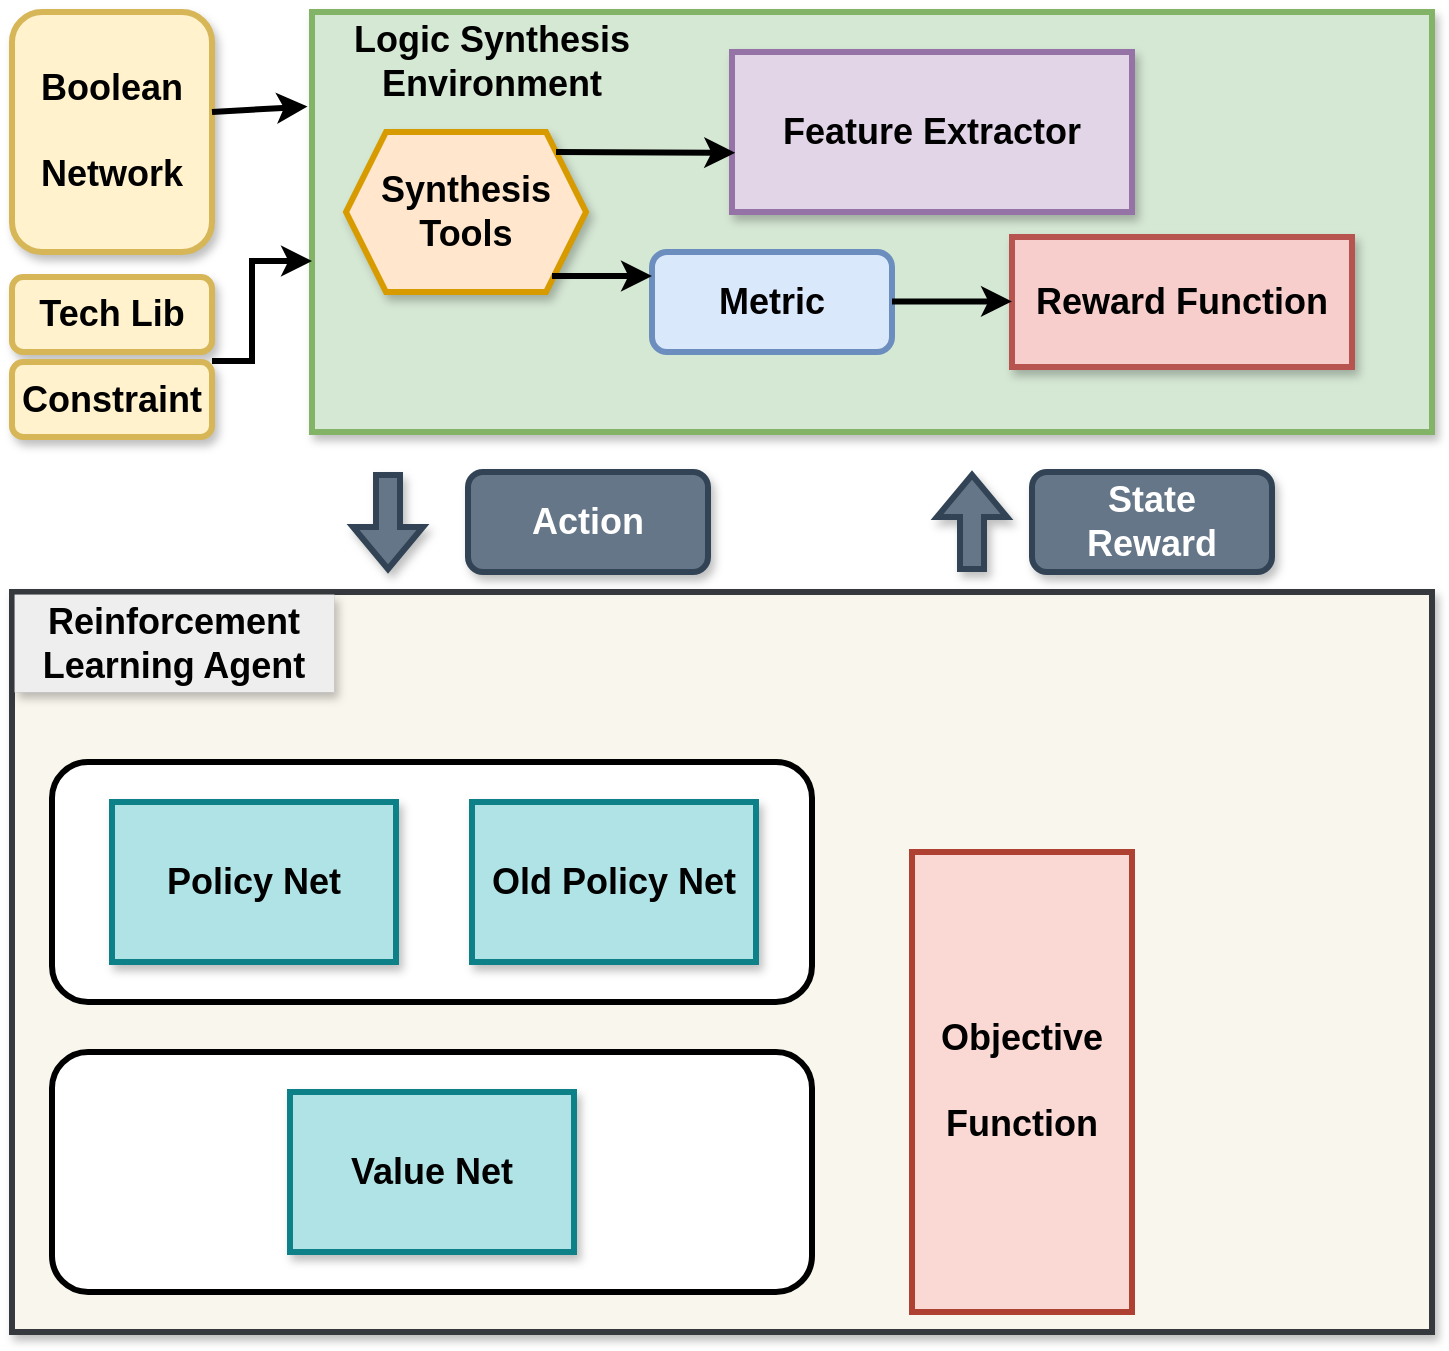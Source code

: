 <mxfile version="24.7.5">
  <diagram name="第 1 页" id="y6g35xjj4APtBhoC3D7p">
    <mxGraphModel dx="1165" dy="738" grid="1" gridSize="10" guides="1" tooltips="1" connect="1" arrows="1" fold="1" page="1" pageScale="1" pageWidth="1500" pageHeight="400" math="0" shadow="0">
      <root>
        <mxCell id="0" />
        <mxCell id="1" parent="0" />
        <mxCell id="uOctNLvVrp7-WB9e10jX-1" value="&lt;b style=&quot;font-size: 18px;&quot;&gt;&lt;font style=&quot;font-size: 18px;&quot;&gt;Boolean&lt;/font&gt;&lt;/b&gt;&lt;div style=&quot;font-size: 18px;&quot;&gt;&lt;b&gt;&lt;font style=&quot;font-size: 18px;&quot;&gt;&lt;br&gt;&lt;/font&gt;&lt;/b&gt;&lt;/div&gt;&lt;div style=&quot;font-size: 18px;&quot;&gt;&lt;b style=&quot;&quot;&gt;&lt;font style=&quot;font-size: 18px;&quot;&gt;Network&lt;/font&gt;&lt;/b&gt;&lt;/div&gt;" style="rounded=1;whiteSpace=wrap;html=1;fillColor=#fff2cc;strokeColor=#d6b656;strokeWidth=3;shadow=1;" vertex="1" parent="1">
          <mxGeometry x="20" y="10" width="100" height="120" as="geometry" />
        </mxCell>
        <mxCell id="uOctNLvVrp7-WB9e10jX-2" value="" style="rounded=0;whiteSpace=wrap;html=1;fillColor=#d5e8d4;strokeColor=#82b366;strokeWidth=3;shadow=1;" vertex="1" parent="1">
          <mxGeometry x="170" y="10" width="560" height="210" as="geometry" />
        </mxCell>
        <mxCell id="uOctNLvVrp7-WB9e10jX-3" value="&lt;b style=&quot;&quot;&gt;&lt;font style=&quot;font-size: 18px;&quot;&gt;Feature Extractor&lt;/font&gt;&lt;/b&gt;" style="rounded=0;whiteSpace=wrap;html=1;fillColor=#e1d5e7;strokeColor=#9673a6;strokeWidth=3;shadow=1;" vertex="1" parent="1">
          <mxGeometry x="380" y="30" width="200" height="80" as="geometry" />
        </mxCell>
        <mxCell id="uOctNLvVrp7-WB9e10jX-4" value="&lt;font style=&quot;font-size: 18px;&quot;&gt;&lt;b style=&quot;&quot;&gt;Synthesis&lt;/b&gt;&lt;/font&gt;&lt;div style=&quot;font-size: 18px;&quot;&gt;&lt;b style=&quot;&quot;&gt;&lt;font style=&quot;font-size: 18px;&quot;&gt;Tools&lt;/font&gt;&lt;/b&gt;&lt;/div&gt;" style="shape=hexagon;perimeter=hexagonPerimeter2;whiteSpace=wrap;html=1;fixedSize=1;fillColor=#ffe6cc;strokeColor=#d79b00;strokeWidth=3;shadow=1;rounded=0;" vertex="1" parent="1">
          <mxGeometry x="187" y="70" width="120" height="80" as="geometry" />
        </mxCell>
        <mxCell id="uOctNLvVrp7-WB9e10jX-5" value="&lt;font size=&quot;1&quot; style=&quot;&quot;&gt;&lt;b style=&quot;font-size: 18px;&quot;&gt;Metric&lt;/b&gt;&lt;/font&gt;" style="rounded=1;whiteSpace=wrap;html=1;fillColor=#dae8fc;strokeColor=#6c8ebf;strokeWidth=3;" vertex="1" parent="1">
          <mxGeometry x="340" y="130" width="120" height="50" as="geometry" />
        </mxCell>
        <mxCell id="uOctNLvVrp7-WB9e10jX-6" value="&lt;b style=&quot;&quot;&gt;&lt;font style=&quot;font-size: 18px;&quot;&gt;Reward Function&lt;/font&gt;&lt;/b&gt;" style="rounded=0;whiteSpace=wrap;html=1;fillColor=#f8cecc;strokeColor=#b85450;strokeWidth=3;shadow=1;" vertex="1" parent="1">
          <mxGeometry x="520" y="122.5" width="170" height="65" as="geometry" />
        </mxCell>
        <mxCell id="uOctNLvVrp7-WB9e10jX-7" value="" style="endArrow=classic;html=1;rounded=0;strokeWidth=3;entryX=-0.004;entryY=0.225;entryDx=0;entryDy=0;entryPerimeter=0;" edge="1" parent="1" target="uOctNLvVrp7-WB9e10jX-2">
          <mxGeometry width="50" height="50" relative="1" as="geometry">
            <mxPoint x="120" y="60" as="sourcePoint" />
            <mxPoint x="150" y="60" as="targetPoint" />
          </mxGeometry>
        </mxCell>
        <mxCell id="uOctNLvVrp7-WB9e10jX-8" value="&lt;font size=&quot;1&quot; style=&quot;&quot;&gt;&lt;b style=&quot;font-size: 18px;&quot;&gt;Logic Synthesis Environment&lt;/b&gt;&lt;/font&gt;" style="text;html=1;align=center;verticalAlign=middle;whiteSpace=wrap;rounded=0;" vertex="1" parent="1">
          <mxGeometry x="150" y="20" width="220" height="30" as="geometry" />
        </mxCell>
        <mxCell id="uOctNLvVrp7-WB9e10jX-9" value="&lt;b style=&quot;font-size: 18px;&quot;&gt;Tech Lib&lt;/b&gt;" style="rounded=1;whiteSpace=wrap;html=1;fillColor=#fff2cc;strokeColor=#d6b656;strokeWidth=3;shadow=1;" vertex="1" parent="1">
          <mxGeometry x="20" y="142.5" width="100" height="37.5" as="geometry" />
        </mxCell>
        <mxCell id="uOctNLvVrp7-WB9e10jX-10" value="&lt;b style=&quot;font-size: 18px;&quot;&gt;Constraint&lt;/b&gt;" style="rounded=1;whiteSpace=wrap;html=1;fillColor=#fff2cc;strokeColor=#d6b656;strokeWidth=3;shadow=1;" vertex="1" parent="1">
          <mxGeometry x="20" y="185" width="100" height="37.5" as="geometry" />
        </mxCell>
        <mxCell id="uOctNLvVrp7-WB9e10jX-11" value="" style="endArrow=classic;html=1;rounded=0;strokeWidth=3;edgeStyle=orthogonalEdgeStyle;" edge="1" parent="1">
          <mxGeometry width="50" height="50" relative="1" as="geometry">
            <mxPoint x="120" y="184.5" as="sourcePoint" />
            <mxPoint x="170" y="134.5" as="targetPoint" />
            <Array as="points">
              <mxPoint x="140" y="185" />
              <mxPoint x="140" y="135" />
            </Array>
          </mxGeometry>
        </mxCell>
        <mxCell id="uOctNLvVrp7-WB9e10jX-12" value="" style="endArrow=classic;html=1;rounded=0;strokeWidth=3;entryX=0.008;entryY=0.63;entryDx=0;entryDy=0;entryPerimeter=0;" edge="1" parent="1" target="uOctNLvVrp7-WB9e10jX-3">
          <mxGeometry width="50" height="50" relative="1" as="geometry">
            <mxPoint x="292" y="80" as="sourcePoint" />
            <mxPoint x="340" y="80" as="targetPoint" />
          </mxGeometry>
        </mxCell>
        <mxCell id="uOctNLvVrp7-WB9e10jX-13" value="" style="endArrow=classic;html=1;rounded=0;strokeWidth=3;" edge="1" parent="1">
          <mxGeometry width="50" height="50" relative="1" as="geometry">
            <mxPoint x="290" y="142" as="sourcePoint" />
            <mxPoint x="340" y="142" as="targetPoint" />
          </mxGeometry>
        </mxCell>
        <mxCell id="uOctNLvVrp7-WB9e10jX-14" value="" style="endArrow=classic;html=1;rounded=0;strokeWidth=3;" edge="1" parent="1">
          <mxGeometry width="50" height="50" relative="1" as="geometry">
            <mxPoint x="460" y="154.7" as="sourcePoint" />
            <mxPoint x="520" y="154.7" as="targetPoint" />
          </mxGeometry>
        </mxCell>
        <mxCell id="uOctNLvVrp7-WB9e10jX-16" value="&lt;font size=&quot;1&quot; style=&quot;&quot;&gt;&lt;b style=&quot;font-size: 18px;&quot;&gt;Action&lt;/b&gt;&lt;/font&gt;&lt;span style=&quot;color: rgba(0, 0, 0, 0); font-family: monospace; font-size: 0px; text-align: start; text-wrap: nowrap;&quot;&gt;%3CmxGraphModel%3E%3Croot%3E%3CmxCell%20id%3D%220%22%2F%3E%3CmxCell%20id%3D%221%22%20parent%3D%220%22%2F%3E%3CmxCell%20id%3D%222%22%20value%3D%22%26lt%3Bfont%20size%3D%26quot%3B1%26quot%3B%20style%3D%26quot%3B%26quot%3B%26gt%3B%26lt%3Bb%20style%3D%26quot%3Bfont-size%3A%2018px%3B%26quot%3B%26gt%3BMetric%26lt%3B%2Fb%26gt%3B%26lt%3B%2Ffont%26gt%3B%22%20style%3D%22rounded%3D1%3BwhiteSpace%3Dwrap%3Bhtml%3D1%3BfillColor%3D%23dae8fc%3BstrokeColor%3D%236c8ebf%3BstrokeWidth%3D3%3B%22%20vertex%3D%221%22%20parent%3D%221%22%3E%3CmxGeometry%20x%3D%22340%22%20y%3D%22130%22%20width%3D%22120%22%20height%3D%2250%22%20as%3D%22geometry%22%2F%3E%3C%2FmxCell%3E%3C%2Froot%3E%3C%2FmxGraphModel%3E&lt;/span&gt;" style="rounded=1;whiteSpace=wrap;html=1;fillColor=#647687;strokeColor=#314354;strokeWidth=3;fontColor=#ffffff;shadow=1;" vertex="1" parent="1">
          <mxGeometry x="248" y="240" width="120" height="50" as="geometry" />
        </mxCell>
        <mxCell id="uOctNLvVrp7-WB9e10jX-17" value="&lt;span style=&quot;font-size: 18px;&quot;&gt;&lt;b&gt;State&lt;/b&gt;&lt;/span&gt;&lt;div&gt;&lt;span style=&quot;font-size: 18px;&quot;&gt;&lt;b&gt;Reward&lt;/b&gt;&lt;/span&gt;&lt;/div&gt;" style="rounded=1;whiteSpace=wrap;html=1;fillColor=#647687;strokeColor=#314354;strokeWidth=3;fontColor=#ffffff;shadow=1;" vertex="1" parent="1">
          <mxGeometry x="530" y="240" width="120" height="50" as="geometry" />
        </mxCell>
        <mxCell id="uOctNLvVrp7-WB9e10jX-19" value="" style="shape=flexArrow;endArrow=classic;html=1;rounded=0;strokeWidth=3;fillColor=#647687;strokeColor=#314354;shadow=1;" edge="1" parent="1">
          <mxGeometry width="50" height="50" relative="1" as="geometry">
            <mxPoint x="208" y="240" as="sourcePoint" />
            <mxPoint x="208" y="290" as="targetPoint" />
          </mxGeometry>
        </mxCell>
        <mxCell id="uOctNLvVrp7-WB9e10jX-20" value="" style="shape=flexArrow;endArrow=classic;html=1;rounded=0;strokeWidth=3;fillColor=#647687;strokeColor=#314354;shadow=1;" edge="1" parent="1">
          <mxGeometry width="50" height="50" relative="1" as="geometry">
            <mxPoint x="500" y="290" as="sourcePoint" />
            <mxPoint x="500" y="240" as="targetPoint" />
          </mxGeometry>
        </mxCell>
        <mxCell id="uOctNLvVrp7-WB9e10jX-21" value="" style="rounded=0;whiteSpace=wrap;html=1;fillColor=#f9f7ed;strokeColor=#36393d;strokeWidth=3;shadow=1;" vertex="1" parent="1">
          <mxGeometry x="20" y="300" width="710" height="370" as="geometry" />
        </mxCell>
        <mxCell id="uOctNLvVrp7-WB9e10jX-23" value="&lt;font size=&quot;1&quot; style=&quot;&quot;&gt;&lt;b style=&quot;font-size: 18px;&quot;&gt;Reinforcement Learning Agent&lt;/b&gt;&lt;/font&gt;" style="text;html=1;align=center;verticalAlign=middle;whiteSpace=wrap;rounded=0;fillColor=#eeeeee;strokeColor=#36393d;strokeWidth=0;shadow=1;" vertex="1" parent="1">
          <mxGeometry x="21" y="301" width="160" height="49" as="geometry" />
        </mxCell>
        <mxCell id="uOctNLvVrp7-WB9e10jX-24" value="" style="rounded=1;whiteSpace=wrap;html=1;strokeWidth=3;" vertex="1" parent="1">
          <mxGeometry x="40" y="385" width="380" height="120" as="geometry" />
        </mxCell>
        <mxCell id="uOctNLvVrp7-WB9e10jX-27" value="&lt;b style=&quot;&quot;&gt;&lt;font style=&quot;font-size: 18px;&quot;&gt;Policy Net&lt;/font&gt;&lt;/b&gt;" style="rounded=0;whiteSpace=wrap;html=1;fillColor=#b0e3e6;strokeColor=#0e8088;strokeWidth=3;shadow=1;" vertex="1" parent="1">
          <mxGeometry x="70" y="405" width="142" height="80" as="geometry" />
        </mxCell>
        <mxCell id="uOctNLvVrp7-WB9e10jX-28" value="&lt;b style=&quot;&quot;&gt;&lt;font style=&quot;font-size: 18px;&quot;&gt;Old Policy Net&lt;/font&gt;&lt;/b&gt;" style="rounded=0;whiteSpace=wrap;html=1;fillColor=#b0e3e6;strokeColor=#0e8088;strokeWidth=3;shadow=1;" vertex="1" parent="1">
          <mxGeometry x="250" y="405" width="142" height="80" as="geometry" />
        </mxCell>
        <mxCell id="uOctNLvVrp7-WB9e10jX-29" value="&lt;font style=&quot;font-size: 18px;&quot;&gt;&lt;b&gt;Objective&lt;/b&gt;&lt;/font&gt;&lt;div style=&quot;font-size: 18px;&quot;&gt;&lt;font style=&quot;font-size: 18px;&quot;&gt;&lt;b&gt;&lt;br&gt;&lt;/b&gt;&lt;/font&gt;&lt;/div&gt;&lt;div style=&quot;font-size: 18px;&quot;&gt;&lt;font style=&quot;font-size: 18px;&quot;&gt;&lt;b&gt;Function&lt;/b&gt;&lt;/font&gt;&lt;/div&gt;" style="rounded=0;whiteSpace=wrap;html=1;fillColor=#fad9d5;strokeColor=#ae4132;strokeWidth=3;" vertex="1" parent="1">
          <mxGeometry x="470" y="430" width="110" height="230" as="geometry" />
        </mxCell>
        <mxCell id="uOctNLvVrp7-WB9e10jX-30" value="" style="rounded=1;whiteSpace=wrap;html=1;strokeWidth=3;" vertex="1" parent="1">
          <mxGeometry x="40" y="530" width="380" height="120" as="geometry" />
        </mxCell>
        <mxCell id="uOctNLvVrp7-WB9e10jX-31" value="&lt;b style=&quot;&quot;&gt;&lt;font style=&quot;font-size: 18px;&quot;&gt;Value Net&lt;/font&gt;&lt;/b&gt;" style="rounded=0;whiteSpace=wrap;html=1;fillColor=#b0e3e6;strokeColor=#0e8088;strokeWidth=3;shadow=1;" vertex="1" parent="1">
          <mxGeometry x="159" y="550" width="142" height="80" as="geometry" />
        </mxCell>
      </root>
    </mxGraphModel>
  </diagram>
</mxfile>

